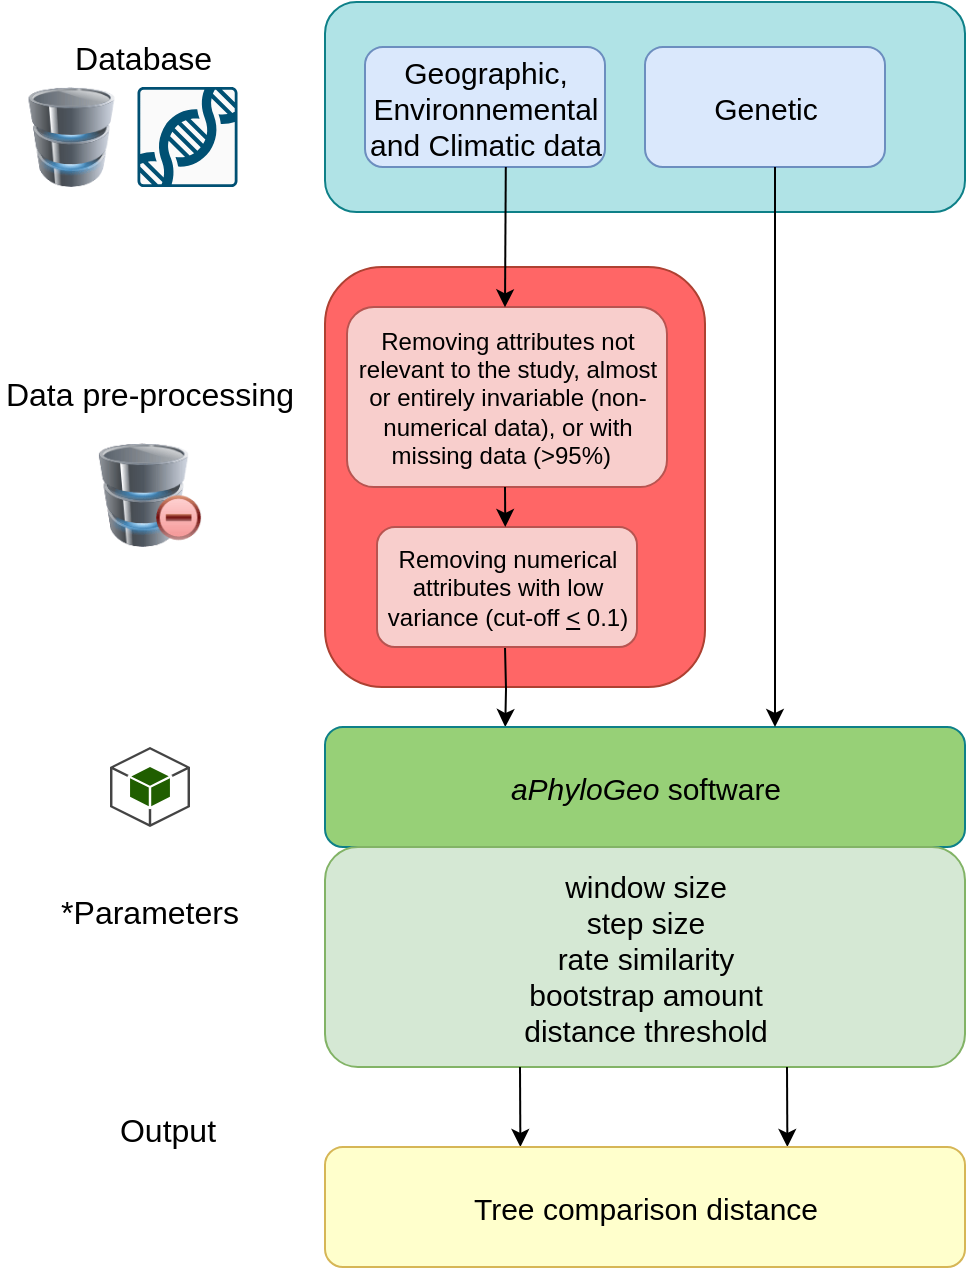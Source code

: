 <mxfile version="24.6.5" type="github">
  <diagram name="Page-1" id="-rFiT2QOCS_2W7RfbsIS">
    <mxGraphModel dx="794" dy="412" grid="1" gridSize="10" guides="1" tooltips="1" connect="1" arrows="1" fold="1" page="1" pageScale="1" pageWidth="827" pageHeight="1169" math="0" shadow="0">
      <root>
        <mxCell id="0" />
        <mxCell id="1" parent="0" />
        <mxCell id="6q3G7fYA0kXQHOgjopEj-5" value="" style="rounded=1;whiteSpace=wrap;html=1;fillColor=#FF6666;strokeColor=#ae4132;" parent="1" vertex="1">
          <mxGeometry x="312.5" y="152.5" width="190" height="210" as="geometry" />
        </mxCell>
        <mxCell id="6q3G7fYA0kXQHOgjopEj-6" value="" style="rounded=1;whiteSpace=wrap;html=1;fillColor=#b0e3e6;strokeColor=#0e8088;" parent="1" vertex="1">
          <mxGeometry x="312.5" y="20" width="320" height="105" as="geometry" />
        </mxCell>
        <mxCell id="6q3G7fYA0kXQHOgjopEj-7" value="&lt;font style=&quot;font-size: 15px;&quot;&gt;Geographic, Environnemental and Climatic data&lt;/font&gt;" style="rounded=1;whiteSpace=wrap;html=1;fillColor=#dae8fc;strokeColor=#6c8ebf;" parent="1" vertex="1">
          <mxGeometry x="332.5" y="42.5" width="120" height="60" as="geometry" />
        </mxCell>
        <mxCell id="6q3G7fYA0kXQHOgjopEj-8" value="&lt;font style=&quot;font-size: 15px;&quot;&gt;Genetic&lt;/font&gt;" style="rounded=1;whiteSpace=wrap;html=1;fillColor=#dae8fc;strokeColor=#6c8ebf;" parent="1" vertex="1">
          <mxGeometry x="472.5" y="42.5" width="120" height="60" as="geometry" />
        </mxCell>
        <mxCell id="6q3G7fYA0kXQHOgjopEj-9" value="Removing attributes not relevant to the study, almost or entirely invariable (non-numerical data), or with missing data (&amp;gt;95%)&amp;nbsp;&amp;nbsp;" style="rounded=1;whiteSpace=wrap;html=1;fillColor=#f8cecc;strokeColor=#b85450;" parent="1" vertex="1">
          <mxGeometry x="323.5" y="172.5" width="160" height="90" as="geometry" />
        </mxCell>
        <mxCell id="6q3G7fYA0kXQHOgjopEj-10" value="" style="edgeStyle=orthogonalEdgeStyle;rounded=0;orthogonalLoop=1;jettySize=auto;html=1;entryX=0.5;entryY=0;entryDx=0;entryDy=0;" parent="1" edge="1">
          <mxGeometry relative="1" as="geometry">
            <mxPoint x="402.501" y="342.5" as="sourcePoint" />
            <mxPoint x="402.62" y="382.5" as="targetPoint" />
            <Array as="points" />
          </mxGeometry>
        </mxCell>
        <mxCell id="6q3G7fYA0kXQHOgjopEj-11" value="&lt;div style=&quot;&quot;&gt;&lt;span style=&quot;background-color: initial;&quot;&gt;Removing numerical attributes with low variance (cut-off &lt;u&gt;&amp;lt;&lt;/u&gt; 0.1)&lt;/span&gt;&lt;/div&gt;" style="rounded=1;whiteSpace=wrap;html=1;fillColor=#f8cecc;strokeColor=#b85450;align=center;" parent="1" vertex="1">
          <mxGeometry x="338.5" y="282.5" width="130" height="60" as="geometry" />
        </mxCell>
        <mxCell id="6q3G7fYA0kXQHOgjopEj-12" value="" style="endArrow=classic;html=1;rounded=0;entryX=0.5;entryY=0;entryDx=0;entryDy=0;exitX=0.67;exitY=0.997;exitDx=0;exitDy=0;exitPerimeter=0;" parent="1" edge="1">
          <mxGeometry width="50" height="50" relative="1" as="geometry">
            <mxPoint x="402.9" y="102.5" as="sourcePoint" />
            <mxPoint x="402.5" y="172.68" as="targetPoint" />
          </mxGeometry>
        </mxCell>
        <mxCell id="6q3G7fYA0kXQHOgjopEj-13" value="" style="endArrow=classic;html=1;rounded=0;exitX=0.5;exitY=1;exitDx=0;exitDy=0;" parent="1" edge="1">
          <mxGeometry width="50" height="50" relative="1" as="geometry">
            <mxPoint x="402.5" y="262.5" as="sourcePoint" />
            <mxPoint x="402.64" y="282.5" as="targetPoint" />
          </mxGeometry>
        </mxCell>
        <mxCell id="6q3G7fYA0kXQHOgjopEj-14" value="&lt;font style=&quot;font-size: 15px;&quot;&gt;&lt;i&gt;aPhyloGeo&lt;/i&gt; software&lt;/font&gt;" style="rounded=1;whiteSpace=wrap;html=1;fillColor=#97D077;strokeColor=#0e8088;" parent="1" vertex="1">
          <mxGeometry x="312.5" y="382.5" width="320" height="60" as="geometry" />
        </mxCell>
        <mxCell id="6q3G7fYA0kXQHOgjopEj-15" value="" style="endArrow=classic;html=1;rounded=0;entryX=0.75;entryY=0;entryDx=0;entryDy=0;exitX=0.625;exitY=1;exitDx=0;exitDy=0;exitPerimeter=0;" parent="1" edge="1">
          <mxGeometry width="50" height="50" relative="1" as="geometry">
            <mxPoint x="537.5" y="102.5" as="sourcePoint" />
            <mxPoint x="537.5" y="382.5" as="targetPoint" />
          </mxGeometry>
        </mxCell>
        <mxCell id="6q3G7fYA0kXQHOgjopEj-16" value="&lt;div style=&quot;margin-top: 0px; margin-bottom: 0px; padding-left: 0px; padding-right: 0px;&quot;&gt;&lt;span style=&quot;background-color: initial; font-size: 15px;&quot;&gt;window size&lt;br&gt;&lt;/span&gt;&lt;span style=&quot;background-color: initial; font-size: 15px;&quot;&gt;step size&lt;br&gt;&lt;/span&gt;&lt;span style=&quot;background-color: initial; font-size: 15px;&quot;&gt;rate similarity&lt;/span&gt;&lt;br style=&quot;font-size: 16px;&quot;&gt;&lt;span style=&quot;background-color: initial; font-size: 15px;&quot;&gt;bootstrap amount&lt;/span&gt;&lt;br style=&quot;font-size: 16px;&quot;&gt;&lt;span style=&quot;background-color: initial; font-size: 15px;&quot;&gt;distance threshold&lt;/span&gt;&lt;br&gt;&lt;/div&gt;" style="rounded=1;whiteSpace=wrap;html=1;align=center;fillColor=#d5e8d4;strokeColor=#82b366;" parent="1" vertex="1">
          <mxGeometry x="312.5" y="442.5" width="320" height="110" as="geometry" />
        </mxCell>
        <mxCell id="6q3G7fYA0kXQHOgjopEj-17" value="" style="endArrow=classic;html=1;rounded=0;entryX=0.32;entryY=-0.031;entryDx=0;entryDy=0;entryPerimeter=0;exitX=0.5;exitY=1;exitDx=0;exitDy=0;" parent="1" edge="1">
          <mxGeometry width="50" height="50" relative="1" as="geometry">
            <mxPoint x="410" y="552.5" as="sourcePoint" />
            <mxPoint x="410.19" y="592.5" as="targetPoint" />
          </mxGeometry>
        </mxCell>
        <mxCell id="6q3G7fYA0kXQHOgjopEj-18" value="" style="endArrow=classic;html=1;rounded=0;entryX=0.32;entryY=-0.031;entryDx=0;entryDy=0;entryPerimeter=0;exitX=0.5;exitY=1;exitDx=0;exitDy=0;" parent="1" edge="1">
          <mxGeometry width="50" height="50" relative="1" as="geometry">
            <mxPoint x="543.5" y="552.5" as="sourcePoint" />
            <mxPoint x="543.69" y="592.5" as="targetPoint" />
          </mxGeometry>
        </mxCell>
        <mxCell id="6q3G7fYA0kXQHOgjopEj-19" value="&lt;font style=&quot;font-size: 15px;&quot;&gt;Tree comparison distance&lt;/font&gt;" style="rounded=1;whiteSpace=wrap;html=1;fillColor=#FFFFCC;strokeColor=#d6b656;" parent="1" vertex="1">
          <mxGeometry x="312.5" y="592.5" width="320" height="60" as="geometry" />
        </mxCell>
        <mxCell id="6q3G7fYA0kXQHOgjopEj-20" value="Database&amp;nbsp;" style="text;html=1;align=center;verticalAlign=middle;whiteSpace=wrap;rounded=0;fontSize=16;" parent="1" vertex="1">
          <mxGeometry x="194.25" y="32.5" width="60" height="30" as="geometry" />
        </mxCell>
        <mxCell id="6q3G7fYA0kXQHOgjopEj-21" value="Data pre-processing" style="text;html=1;align=center;verticalAlign=middle;whiteSpace=wrap;rounded=0;fontSize=16;" parent="1" vertex="1">
          <mxGeometry x="150" y="190.5" width="150" height="50" as="geometry" />
        </mxCell>
        <mxCell id="6q3G7fYA0kXQHOgjopEj-22" value="Output" style="text;html=1;align=center;verticalAlign=middle;whiteSpace=wrap;rounded=0;fontSize=16;" parent="1" vertex="1">
          <mxGeometry x="205" y="558.5" width="57.5" height="50" as="geometry" />
        </mxCell>
        <mxCell id="6q3G7fYA0kXQHOgjopEj-23" value="*Parameters" style="text;html=1;align=center;verticalAlign=middle;whiteSpace=wrap;rounded=0;fontSize=16;" parent="1" vertex="1">
          <mxGeometry x="181.25" y="449.5" width="87.5" height="50" as="geometry" />
        </mxCell>
        <mxCell id="6q3G7fYA0kXQHOgjopEj-24" value="" style="image;html=1;image=img/lib/clip_art/computers/Database_Minus_128x128.png" parent="1" vertex="1">
          <mxGeometry x="195.75" y="240.5" width="58.5" height="52" as="geometry" />
        </mxCell>
        <mxCell id="6q3G7fYA0kXQHOgjopEj-25" value="" style="image;html=1;image=img/lib/clip_art/computers/Database_128x128.png" parent="1" vertex="1">
          <mxGeometry x="159" y="62.5" width="53.5" height="50" as="geometry" />
        </mxCell>
        <mxCell id="6q3G7fYA0kXQHOgjopEj-26" value="" style="outlineConnect=0;dashed=0;verticalLabelPosition=bottom;verticalAlign=top;align=center;html=1;shape=mxgraph.aws3.android;fillColor=#205E00;gradientColor=none;" parent="1" vertex="1">
          <mxGeometry x="205" y="392.5" width="40" height="40" as="geometry" />
        </mxCell>
        <mxCell id="6q3G7fYA0kXQHOgjopEj-27" value="" style="shape=image;html=1;verticalAlign=top;verticalLabelPosition=bottom;labelBackgroundColor=#ffffff;imageAspect=0;aspect=fixed;image=https://cdn1.iconfinder.com/data/icons/CrystalClear/128x128/apps/package_utilities.png" parent="1" vertex="1">
          <mxGeometry x="205" y="492.5" width="48" height="48" as="geometry" />
        </mxCell>
        <mxCell id="6q3G7fYA0kXQHOgjopEj-28" value="" style="shape=image;html=1;verticalAlign=top;verticalLabelPosition=bottom;labelBackgroundColor=#ffffff;imageAspect=0;aspect=fixed;image=https://cdn2.iconfinder.com/data/icons/css-vol-2/24/list-tree-128.png" parent="1" vertex="1">
          <mxGeometry x="212.5" y="608.5" width="44" height="44" as="geometry" />
        </mxCell>
        <mxCell id="6q3G7fYA0kXQHOgjopEj-29" value="" style="sketch=0;points=[[0.015,0.015,0],[0.985,0.015,0],[0.985,0.985,0],[0.015,0.985,0],[0.25,0,0],[0.5,0,0],[0.75,0,0],[1,0.25,0],[1,0.5,0],[1,0.75,0],[0.75,1,0],[0.5,1,0],[0.25,1,0],[0,0.75,0],[0,0.5,0],[0,0.25,0]];verticalLabelPosition=bottom;html=1;verticalAlign=top;aspect=fixed;align=center;pointerEvents=1;shape=mxgraph.cisco19.rect;prIcon=cisco_dna_center;fillColor=#FAFAFA;strokeColor=#005073;" parent="1" vertex="1">
          <mxGeometry x="218.75" y="62.5" width="50" height="50" as="geometry" />
        </mxCell>
      </root>
    </mxGraphModel>
  </diagram>
</mxfile>
